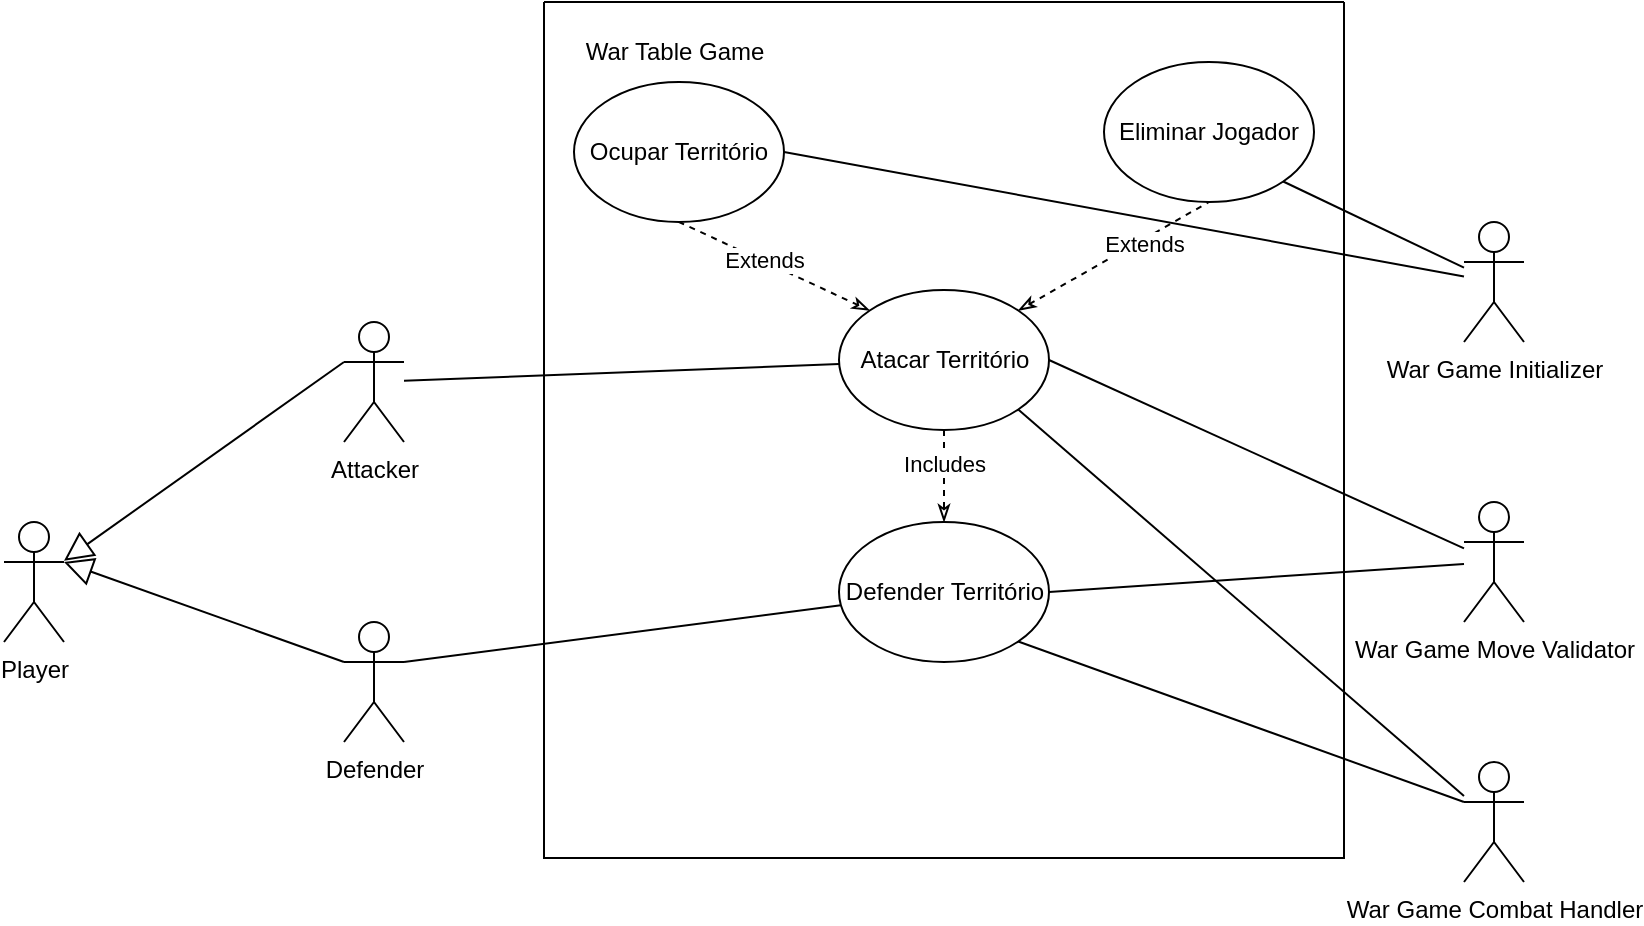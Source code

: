 <mxfile version="24.4.3" type="github">
  <diagram name="Page-1" id="c4acf3e9-155e-7222-9cf6-157b1a14988f">
    <mxGraphModel dx="1789" dy="1640" grid="1" gridSize="10" guides="1" tooltips="1" connect="1" arrows="1" fold="1" page="1" pageScale="1" pageWidth="850" pageHeight="1100" background="none" math="0" shadow="0">
      <root>
        <mxCell id="0" />
        <mxCell id="1" parent="0" />
        <mxCell id="Uk2T7mxiOLwB1u4Iwqyp-16" value="" style="rounded=0;orthogonalLoop=1;jettySize=auto;html=1;exitX=0;exitY=0.333;exitDx=0;exitDy=0;exitPerimeter=0;endArrow=block;endFill=0;endSize=12;" parent="1" source="Uk2T7mxiOLwB1u4Iwqyp-1" target="Uk2T7mxiOLwB1u4Iwqyp-3" edge="1">
          <mxGeometry relative="1" as="geometry" />
        </mxCell>
        <mxCell id="Uk2T7mxiOLwB1u4Iwqyp-32" style="rounded=0;orthogonalLoop=1;jettySize=auto;html=1;endArrow=none;endFill=0;" parent="1" source="Uk2T7mxiOLwB1u4Iwqyp-1" target="Uk2T7mxiOLwB1u4Iwqyp-10" edge="1">
          <mxGeometry relative="1" as="geometry" />
        </mxCell>
        <mxCell id="Uk2T7mxiOLwB1u4Iwqyp-1" value="Attacker" style="shape=umlActor;verticalLabelPosition=bottom;verticalAlign=top;html=1;outlineConnect=0;" parent="1" vertex="1">
          <mxGeometry x="-440" y="70" width="30" height="60" as="geometry" />
        </mxCell>
        <mxCell id="Uk2T7mxiOLwB1u4Iwqyp-26" style="rounded=0;orthogonalLoop=1;jettySize=auto;html=1;entryX=1;entryY=0.5;entryDx=0;entryDy=0;endArrow=none;endFill=0;" parent="1" source="Uk2T7mxiOLwB1u4Iwqyp-2" target="Uk2T7mxiOLwB1u4Iwqyp-10" edge="1">
          <mxGeometry relative="1" as="geometry" />
        </mxCell>
        <mxCell id="Uk2T7mxiOLwB1u4Iwqyp-33" style="rounded=0;orthogonalLoop=1;jettySize=auto;html=1;entryX=1;entryY=0.5;entryDx=0;entryDy=0;endArrow=none;endFill=0;" parent="1" source="Uk2T7mxiOLwB1u4Iwqyp-2" target="Uk2T7mxiOLwB1u4Iwqyp-27" edge="1">
          <mxGeometry relative="1" as="geometry" />
        </mxCell>
        <mxCell id="Uk2T7mxiOLwB1u4Iwqyp-2" value="&lt;div&gt;War Game Move Validator&lt;/div&gt;" style="shape=umlActor;verticalLabelPosition=bottom;verticalAlign=top;html=1;outlineConnect=0;" parent="1" vertex="1">
          <mxGeometry x="120" y="160" width="30" height="60" as="geometry" />
        </mxCell>
        <mxCell id="Uk2T7mxiOLwB1u4Iwqyp-3" value="Player" style="shape=umlActor;verticalLabelPosition=bottom;verticalAlign=top;html=1;outlineConnect=0;" parent="1" vertex="1">
          <mxGeometry x="-610" y="170" width="30" height="60" as="geometry" />
        </mxCell>
        <mxCell id="Uk2T7mxiOLwB1u4Iwqyp-5" value="" style="swimlane;startSize=0;" parent="1" vertex="1">
          <mxGeometry x="-340" y="-90" width="400" height="428" as="geometry" />
        </mxCell>
        <mxCell id="Uk2T7mxiOLwB1u4Iwqyp-21" style="rounded=0;orthogonalLoop=1;jettySize=auto;html=1;exitX=0;exitY=0;exitDx=0;exitDy=0;entryX=0.5;entryY=1;entryDx=0;entryDy=0;dashed=1;endArrow=none;endFill=0;startArrow=classicThin;startFill=0;" parent="Uk2T7mxiOLwB1u4Iwqyp-5" source="Uk2T7mxiOLwB1u4Iwqyp-10" target="Uk2T7mxiOLwB1u4Iwqyp-19" edge="1">
          <mxGeometry relative="1" as="geometry" />
        </mxCell>
        <mxCell id="Uk2T7mxiOLwB1u4Iwqyp-23" value="Extends" style="edgeLabel;html=1;align=center;verticalAlign=middle;resizable=0;points=[];" parent="Uk2T7mxiOLwB1u4Iwqyp-21" vertex="1" connectable="0">
          <mxGeometry x="0.121" y="-1" relative="1" as="geometry">
            <mxPoint as="offset" />
          </mxGeometry>
        </mxCell>
        <mxCell id="Uk2T7mxiOLwB1u4Iwqyp-22" style="rounded=0;orthogonalLoop=1;jettySize=auto;html=1;exitX=1;exitY=0;exitDx=0;exitDy=0;endArrow=none;endFill=0;dashed=1;startArrow=classicThin;startFill=0;entryX=0.5;entryY=1;entryDx=0;entryDy=0;" parent="Uk2T7mxiOLwB1u4Iwqyp-5" source="Uk2T7mxiOLwB1u4Iwqyp-10" target="Uk2T7mxiOLwB1u4Iwqyp-20" edge="1">
          <mxGeometry relative="1" as="geometry" />
        </mxCell>
        <mxCell id="Uk2T7mxiOLwB1u4Iwqyp-24" value="Extends" style="edgeLabel;html=1;align=center;verticalAlign=middle;resizable=0;points=[];" parent="Uk2T7mxiOLwB1u4Iwqyp-22" vertex="1" connectable="0">
          <mxGeometry x="-0.018" y="-2" relative="1" as="geometry">
            <mxPoint x="15" y="-9" as="offset" />
          </mxGeometry>
        </mxCell>
        <mxCell id="Uk2T7mxiOLwB1u4Iwqyp-29" style="edgeStyle=orthogonalEdgeStyle;rounded=0;orthogonalLoop=1;jettySize=auto;html=1;entryX=0.5;entryY=0;entryDx=0;entryDy=0;dashed=1;endArrow=classicThin;endFill=0;" parent="Uk2T7mxiOLwB1u4Iwqyp-5" source="Uk2T7mxiOLwB1u4Iwqyp-10" target="Uk2T7mxiOLwB1u4Iwqyp-27" edge="1">
          <mxGeometry relative="1" as="geometry" />
        </mxCell>
        <mxCell id="Uk2T7mxiOLwB1u4Iwqyp-30" value="&lt;div&gt;Includes&lt;/div&gt;" style="edgeLabel;html=1;align=center;verticalAlign=middle;resizable=0;points=[];" parent="Uk2T7mxiOLwB1u4Iwqyp-29" vertex="1" connectable="0">
          <mxGeometry x="-0.253" relative="1" as="geometry">
            <mxPoint as="offset" />
          </mxGeometry>
        </mxCell>
        <mxCell id="Uk2T7mxiOLwB1u4Iwqyp-10" value="Atacar Território" style="ellipse;whiteSpace=wrap;html=1;" parent="Uk2T7mxiOLwB1u4Iwqyp-5" vertex="1">
          <mxGeometry x="147.5" y="144" width="105" height="70" as="geometry" />
        </mxCell>
        <mxCell id="Uk2T7mxiOLwB1u4Iwqyp-19" value="Ocupar Território" style="ellipse;whiteSpace=wrap;html=1;" parent="Uk2T7mxiOLwB1u4Iwqyp-5" vertex="1">
          <mxGeometry x="15" y="40" width="105" height="70" as="geometry" />
        </mxCell>
        <mxCell id="Uk2T7mxiOLwB1u4Iwqyp-20" value="Eliminar Jogador" style="ellipse;whiteSpace=wrap;html=1;" parent="Uk2T7mxiOLwB1u4Iwqyp-5" vertex="1">
          <mxGeometry x="280" y="30" width="105" height="70" as="geometry" />
        </mxCell>
        <mxCell id="Uk2T7mxiOLwB1u4Iwqyp-25" value="War Table Game" style="text;html=1;align=center;verticalAlign=middle;resizable=0;points=[];autosize=1;strokeColor=none;fillColor=none;" parent="Uk2T7mxiOLwB1u4Iwqyp-5" vertex="1">
          <mxGeometry x="10" y="10" width="110" height="30" as="geometry" />
        </mxCell>
        <mxCell id="Uk2T7mxiOLwB1u4Iwqyp-27" value="Defender Território" style="ellipse;whiteSpace=wrap;html=1;" parent="Uk2T7mxiOLwB1u4Iwqyp-5" vertex="1">
          <mxGeometry x="147.5" y="260" width="105" height="70" as="geometry" />
        </mxCell>
        <mxCell id="Uk2T7mxiOLwB1u4Iwqyp-17" value="" style="rounded=0;orthogonalLoop=1;jettySize=auto;html=1;exitX=0;exitY=0.333;exitDx=0;exitDy=0;exitPerimeter=0;endArrow=block;endFill=0;entryX=1;entryY=0.333;entryDx=0;entryDy=0;entryPerimeter=0;endSize=12;" parent="1" source="Uk2T7mxiOLwB1u4Iwqyp-6" target="Uk2T7mxiOLwB1u4Iwqyp-3" edge="1">
          <mxGeometry relative="1" as="geometry">
            <mxPoint x="-400" y="221" as="sourcePoint" />
            <mxPoint x="-570" y="180" as="targetPoint" />
          </mxGeometry>
        </mxCell>
        <mxCell id="Uk2T7mxiOLwB1u4Iwqyp-31" style="rounded=0;orthogonalLoop=1;jettySize=auto;html=1;exitX=1;exitY=0.333;exitDx=0;exitDy=0;exitPerimeter=0;endArrow=none;endFill=0;" parent="1" source="Uk2T7mxiOLwB1u4Iwqyp-6" target="Uk2T7mxiOLwB1u4Iwqyp-27" edge="1">
          <mxGeometry relative="1" as="geometry" />
        </mxCell>
        <mxCell id="Uk2T7mxiOLwB1u4Iwqyp-6" value="Defender" style="shape=umlActor;verticalLabelPosition=bottom;verticalAlign=top;html=1;outlineConnect=0;" parent="1" vertex="1">
          <mxGeometry x="-440" y="220" width="30" height="60" as="geometry" />
        </mxCell>
        <mxCell id="bihswKahKPhdLvbX0uiN-8" style="rounded=0;orthogonalLoop=1;jettySize=auto;html=1;entryX=1;entryY=0.5;entryDx=0;entryDy=0;endArrow=none;endFill=0;" parent="1" source="bihswKahKPhdLvbX0uiN-1" target="Uk2T7mxiOLwB1u4Iwqyp-19" edge="1">
          <mxGeometry relative="1" as="geometry" />
        </mxCell>
        <mxCell id="bihswKahKPhdLvbX0uiN-9" style="rounded=0;orthogonalLoop=1;jettySize=auto;html=1;entryX=1;entryY=1;entryDx=0;entryDy=0;endArrow=none;endFill=0;" parent="1" source="bihswKahKPhdLvbX0uiN-1" target="Uk2T7mxiOLwB1u4Iwqyp-20" edge="1">
          <mxGeometry relative="1" as="geometry" />
        </mxCell>
        <mxCell id="bihswKahKPhdLvbX0uiN-1" value="War Game Initializer" style="shape=umlActor;verticalLabelPosition=bottom;verticalAlign=top;html=1;outlineConnect=0;" parent="1" vertex="1">
          <mxGeometry x="120" y="20" width="30" height="60" as="geometry" />
        </mxCell>
        <mxCell id="bihswKahKPhdLvbX0uiN-6" style="rounded=0;orthogonalLoop=1;jettySize=auto;html=1;entryX=1;entryY=1;entryDx=0;entryDy=0;endArrow=none;endFill=0;" parent="1" source="bihswKahKPhdLvbX0uiN-4" target="Uk2T7mxiOLwB1u4Iwqyp-10" edge="1">
          <mxGeometry relative="1" as="geometry" />
        </mxCell>
        <mxCell id="bihswKahKPhdLvbX0uiN-7" style="rounded=0;orthogonalLoop=1;jettySize=auto;html=1;exitX=0;exitY=0.333;exitDx=0;exitDy=0;exitPerimeter=0;entryX=1;entryY=1;entryDx=0;entryDy=0;endArrow=none;endFill=0;" parent="1" source="bihswKahKPhdLvbX0uiN-4" target="Uk2T7mxiOLwB1u4Iwqyp-27" edge="1">
          <mxGeometry relative="1" as="geometry" />
        </mxCell>
        <mxCell id="bihswKahKPhdLvbX0uiN-4" value="War Game Combat Handler" style="shape=umlActor;verticalLabelPosition=bottom;verticalAlign=top;html=1;outlineConnect=0;" parent="1" vertex="1">
          <mxGeometry x="120" y="290" width="30" height="60" as="geometry" />
        </mxCell>
      </root>
    </mxGraphModel>
  </diagram>
</mxfile>
